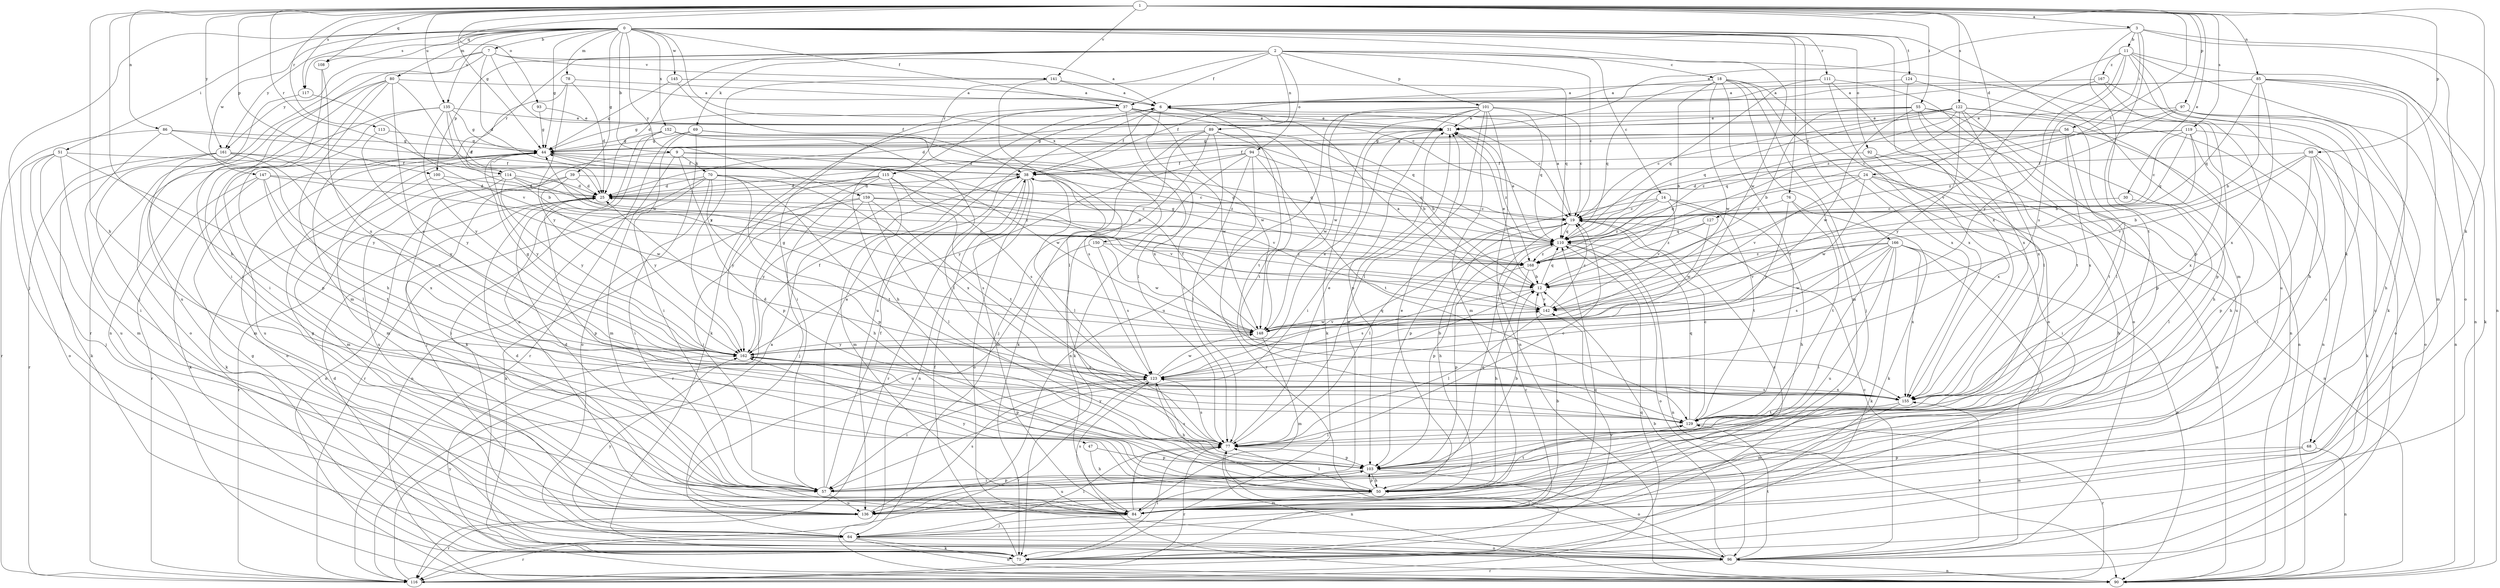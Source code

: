 strict digraph  {
0;
1;
2;
3;
6;
7;
9;
11;
12;
14;
18;
19;
24;
25;
30;
31;
37;
38;
39;
44;
47;
50;
51;
55;
56;
57;
64;
68;
69;
70;
71;
76;
77;
78;
80;
84;
85;
86;
89;
90;
92;
93;
94;
96;
97;
98;
100;
101;
103;
108;
110;
111;
113;
114;
115;
116;
117;
119;
122;
123;
124;
127;
129;
135;
136;
141;
142;
145;
147;
148;
150;
152;
155;
159;
161;
162;
166;
167;
168;
0 -> 7  [label=b];
0 -> 9  [label=b];
0 -> 37  [label=f];
0 -> 39  [label=g];
0 -> 44  [label=g];
0 -> 51  [label=i];
0 -> 64  [label=j];
0 -> 76  [label=l];
0 -> 78  [label=m];
0 -> 80  [label=m];
0 -> 84  [label=m];
0 -> 92  [label=o];
0 -> 108  [label=q];
0 -> 111  [label=r];
0 -> 117  [label=s];
0 -> 124  [label=t];
0 -> 135  [label=u];
0 -> 145  [label=w];
0 -> 147  [label=w];
0 -> 148  [label=w];
0 -> 150  [label=x];
0 -> 152  [label=x];
0 -> 155  [label=x];
0 -> 159  [label=y];
0 -> 161  [label=y];
0 -> 166  [label=z];
1 -> 3  [label=a];
1 -> 24  [label=d];
1 -> 30  [label=e];
1 -> 44  [label=g];
1 -> 47  [label=h];
1 -> 50  [label=h];
1 -> 55  [label=i];
1 -> 68  [label=k];
1 -> 85  [label=n];
1 -> 86  [label=n];
1 -> 93  [label=o];
1 -> 97  [label=p];
1 -> 98  [label=p];
1 -> 100  [label=p];
1 -> 108  [label=q];
1 -> 113  [label=r];
1 -> 114  [label=r];
1 -> 117  [label=s];
1 -> 119  [label=s];
1 -> 122  [label=s];
1 -> 127  [label=t];
1 -> 135  [label=u];
1 -> 141  [label=v];
1 -> 161  [label=y];
2 -> 14  [label=c];
2 -> 18  [label=c];
2 -> 19  [label=c];
2 -> 25  [label=d];
2 -> 37  [label=f];
2 -> 68  [label=k];
2 -> 69  [label=k];
2 -> 89  [label=n];
2 -> 94  [label=o];
2 -> 100  [label=p];
2 -> 101  [label=p];
2 -> 114  [label=r];
2 -> 115  [label=r];
3 -> 11  [label=b];
3 -> 31  [label=e];
3 -> 56  [label=i];
3 -> 90  [label=n];
3 -> 96  [label=o];
3 -> 103  [label=p];
3 -> 129  [label=t];
6 -> 31  [label=e];
6 -> 38  [label=f];
6 -> 77  [label=l];
6 -> 129  [label=t];
6 -> 136  [label=u];
7 -> 6  [label=a];
7 -> 19  [label=c];
7 -> 25  [label=d];
7 -> 57  [label=i];
7 -> 64  [label=j];
7 -> 141  [label=v];
7 -> 161  [label=y];
9 -> 64  [label=j];
9 -> 70  [label=k];
9 -> 84  [label=m];
9 -> 103  [label=p];
9 -> 110  [label=q];
9 -> 148  [label=w];
11 -> 50  [label=h];
11 -> 71  [label=k];
11 -> 90  [label=n];
11 -> 123  [label=s];
11 -> 136  [label=u];
11 -> 162  [label=y];
11 -> 167  [label=z];
11 -> 168  [label=z];
12 -> 31  [label=e];
12 -> 110  [label=q];
12 -> 123  [label=s];
12 -> 142  [label=v];
14 -> 19  [label=c];
14 -> 50  [label=h];
14 -> 103  [label=p];
14 -> 129  [label=t];
14 -> 142  [label=v];
14 -> 168  [label=z];
18 -> 6  [label=a];
18 -> 12  [label=b];
18 -> 64  [label=j];
18 -> 84  [label=m];
18 -> 96  [label=o];
18 -> 110  [label=q];
18 -> 129  [label=t];
18 -> 148  [label=w];
18 -> 155  [label=x];
19 -> 6  [label=a];
19 -> 50  [label=h];
19 -> 77  [label=l];
19 -> 110  [label=q];
24 -> 25  [label=d];
24 -> 50  [label=h];
24 -> 57  [label=i];
24 -> 90  [label=n];
24 -> 110  [label=q];
24 -> 142  [label=v];
24 -> 148  [label=w];
25 -> 19  [label=c];
25 -> 103  [label=p];
25 -> 116  [label=r];
30 -> 19  [label=c];
30 -> 77  [label=l];
31 -> 44  [label=g];
31 -> 57  [label=i];
31 -> 168  [label=z];
37 -> 19  [label=c];
37 -> 31  [label=e];
37 -> 50  [label=h];
37 -> 57  [label=i];
37 -> 71  [label=k];
37 -> 110  [label=q];
37 -> 148  [label=w];
37 -> 155  [label=x];
38 -> 25  [label=d];
38 -> 77  [label=l];
38 -> 84  [label=m];
38 -> 90  [label=n];
38 -> 96  [label=o];
38 -> 116  [label=r];
39 -> 19  [label=c];
39 -> 25  [label=d];
39 -> 90  [label=n];
39 -> 136  [label=u];
39 -> 162  [label=y];
44 -> 38  [label=f];
44 -> 84  [label=m];
44 -> 96  [label=o];
44 -> 136  [label=u];
44 -> 162  [label=y];
44 -> 168  [label=z];
47 -> 50  [label=h];
47 -> 103  [label=p];
50 -> 31  [label=e];
50 -> 77  [label=l];
50 -> 84  [label=m];
50 -> 103  [label=p];
50 -> 129  [label=t];
50 -> 162  [label=y];
51 -> 38  [label=f];
51 -> 64  [label=j];
51 -> 77  [label=l];
51 -> 84  [label=m];
51 -> 96  [label=o];
51 -> 136  [label=u];
55 -> 12  [label=b];
55 -> 25  [label=d];
55 -> 31  [label=e];
55 -> 50  [label=h];
55 -> 90  [label=n];
55 -> 129  [label=t];
55 -> 136  [label=u];
55 -> 148  [label=w];
56 -> 25  [label=d];
56 -> 44  [label=g];
56 -> 50  [label=h];
56 -> 110  [label=q];
56 -> 129  [label=t];
56 -> 155  [label=x];
57 -> 6  [label=a];
57 -> 25  [label=d];
57 -> 38  [label=f];
57 -> 103  [label=p];
57 -> 110  [label=q];
57 -> 136  [label=u];
64 -> 71  [label=k];
64 -> 77  [label=l];
64 -> 90  [label=n];
64 -> 96  [label=o];
64 -> 110  [label=q];
64 -> 116  [label=r];
64 -> 162  [label=y];
68 -> 84  [label=m];
68 -> 90  [label=n];
68 -> 103  [label=p];
69 -> 12  [label=b];
69 -> 44  [label=g];
69 -> 57  [label=i];
69 -> 96  [label=o];
69 -> 116  [label=r];
69 -> 123  [label=s];
70 -> 25  [label=d];
70 -> 50  [label=h];
70 -> 57  [label=i];
70 -> 90  [label=n];
70 -> 103  [label=p];
70 -> 116  [label=r];
70 -> 129  [label=t];
70 -> 142  [label=v];
70 -> 155  [label=x];
71 -> 19  [label=c];
71 -> 25  [label=d];
71 -> 38  [label=f];
71 -> 44  [label=g];
71 -> 77  [label=l];
71 -> 142  [label=v];
76 -> 19  [label=c];
76 -> 71  [label=k];
76 -> 129  [label=t];
76 -> 162  [label=y];
77 -> 19  [label=c];
77 -> 31  [label=e];
77 -> 90  [label=n];
77 -> 103  [label=p];
77 -> 116  [label=r];
77 -> 123  [label=s];
77 -> 162  [label=y];
78 -> 6  [label=a];
78 -> 25  [label=d];
78 -> 84  [label=m];
78 -> 162  [label=y];
80 -> 6  [label=a];
80 -> 50  [label=h];
80 -> 57  [label=i];
80 -> 90  [label=n];
80 -> 116  [label=r];
80 -> 123  [label=s];
80 -> 148  [label=w];
84 -> 12  [label=b];
84 -> 19  [label=c];
84 -> 25  [label=d];
84 -> 31  [label=e];
84 -> 44  [label=g];
84 -> 64  [label=j];
84 -> 77  [label=l];
84 -> 123  [label=s];
85 -> 6  [label=a];
85 -> 12  [label=b];
85 -> 38  [label=f];
85 -> 50  [label=h];
85 -> 71  [label=k];
85 -> 84  [label=m];
85 -> 110  [label=q];
85 -> 155  [label=x];
86 -> 38  [label=f];
86 -> 44  [label=g];
86 -> 57  [label=i];
86 -> 116  [label=r];
86 -> 162  [label=y];
89 -> 44  [label=g];
89 -> 64  [label=j];
89 -> 71  [label=k];
89 -> 77  [label=l];
89 -> 90  [label=n];
89 -> 129  [label=t];
89 -> 148  [label=w];
90 -> 162  [label=y];
92 -> 38  [label=f];
92 -> 90  [label=n];
92 -> 155  [label=x];
93 -> 31  [label=e];
93 -> 44  [label=g];
94 -> 38  [label=f];
94 -> 71  [label=k];
94 -> 77  [label=l];
94 -> 110  [label=q];
94 -> 116  [label=r];
94 -> 129  [label=t];
94 -> 162  [label=y];
96 -> 12  [label=b];
96 -> 19  [label=c];
96 -> 77  [label=l];
96 -> 90  [label=n];
96 -> 116  [label=r];
96 -> 129  [label=t];
96 -> 155  [label=x];
97 -> 19  [label=c];
97 -> 31  [label=e];
97 -> 90  [label=n];
97 -> 96  [label=o];
97 -> 136  [label=u];
97 -> 168  [label=z];
98 -> 12  [label=b];
98 -> 38  [label=f];
98 -> 57  [label=i];
98 -> 71  [label=k];
98 -> 103  [label=p];
98 -> 116  [label=r];
98 -> 142  [label=v];
100 -> 25  [label=d];
100 -> 71  [label=k];
100 -> 148  [label=w];
101 -> 19  [label=c];
101 -> 31  [label=e];
101 -> 71  [label=k];
101 -> 77  [label=l];
101 -> 84  [label=m];
101 -> 90  [label=n];
101 -> 103  [label=p];
101 -> 110  [label=q];
101 -> 136  [label=u];
101 -> 148  [label=w];
103 -> 12  [label=b];
103 -> 50  [label=h];
103 -> 57  [label=i];
103 -> 96  [label=o];
103 -> 123  [label=s];
103 -> 136  [label=u];
108 -> 57  [label=i];
108 -> 155  [label=x];
110 -> 25  [label=d];
110 -> 31  [label=e];
110 -> 44  [label=g];
110 -> 90  [label=n];
110 -> 96  [label=o];
110 -> 103  [label=p];
110 -> 168  [label=z];
111 -> 6  [label=a];
111 -> 77  [label=l];
111 -> 96  [label=o];
111 -> 110  [label=q];
111 -> 155  [label=x];
113 -> 44  [label=g];
113 -> 162  [label=y];
114 -> 12  [label=b];
114 -> 25  [label=d];
114 -> 57  [label=i];
114 -> 84  [label=m];
114 -> 162  [label=y];
114 -> 168  [label=z];
115 -> 25  [label=d];
115 -> 64  [label=j];
115 -> 84  [label=m];
115 -> 116  [label=r];
115 -> 123  [label=s];
115 -> 129  [label=t];
115 -> 162  [label=y];
116 -> 6  [label=a];
116 -> 110  [label=q];
117 -> 136  [label=u];
117 -> 142  [label=v];
119 -> 12  [label=b];
119 -> 19  [label=c];
119 -> 38  [label=f];
119 -> 44  [label=g];
119 -> 96  [label=o];
119 -> 110  [label=q];
119 -> 155  [label=x];
122 -> 19  [label=c];
122 -> 31  [label=e];
122 -> 44  [label=g];
122 -> 77  [label=l];
122 -> 90  [label=n];
122 -> 103  [label=p];
122 -> 110  [label=q];
122 -> 155  [label=x];
122 -> 162  [label=y];
122 -> 168  [label=z];
123 -> 12  [label=b];
123 -> 31  [label=e];
123 -> 50  [label=h];
123 -> 57  [label=i];
123 -> 110  [label=q];
123 -> 116  [label=r];
123 -> 148  [label=w];
123 -> 155  [label=x];
124 -> 6  [label=a];
124 -> 90  [label=n];
124 -> 155  [label=x];
127 -> 110  [label=q];
127 -> 148  [label=w];
127 -> 168  [label=z];
129 -> 19  [label=c];
129 -> 77  [label=l];
129 -> 110  [label=q];
129 -> 116  [label=r];
135 -> 12  [label=b];
135 -> 25  [label=d];
135 -> 31  [label=e];
135 -> 44  [label=g];
135 -> 96  [label=o];
135 -> 103  [label=p];
135 -> 162  [label=y];
136 -> 116  [label=r];
136 -> 123  [label=s];
141 -> 6  [label=a];
141 -> 77  [label=l];
141 -> 110  [label=q];
141 -> 162  [label=y];
142 -> 6  [label=a];
142 -> 19  [label=c];
142 -> 77  [label=l];
142 -> 148  [label=w];
145 -> 6  [label=a];
145 -> 38  [label=f];
145 -> 44  [label=g];
147 -> 25  [label=d];
147 -> 71  [label=k];
147 -> 116  [label=r];
147 -> 129  [label=t];
147 -> 155  [label=x];
147 -> 168  [label=z];
148 -> 38  [label=f];
148 -> 44  [label=g];
148 -> 84  [label=m];
148 -> 142  [label=v];
148 -> 162  [label=y];
150 -> 123  [label=s];
150 -> 136  [label=u];
150 -> 148  [label=w];
150 -> 168  [label=z];
152 -> 12  [label=b];
152 -> 44  [label=g];
152 -> 71  [label=k];
152 -> 77  [label=l];
152 -> 136  [label=u];
152 -> 148  [label=w];
155 -> 25  [label=d];
155 -> 84  [label=m];
155 -> 123  [label=s];
155 -> 129  [label=t];
159 -> 19  [label=c];
159 -> 57  [label=i];
159 -> 71  [label=k];
159 -> 77  [label=l];
159 -> 123  [label=s];
159 -> 142  [label=v];
159 -> 162  [label=y];
161 -> 38  [label=f];
161 -> 71  [label=k];
161 -> 84  [label=m];
161 -> 116  [label=r];
161 -> 123  [label=s];
161 -> 162  [label=y];
162 -> 38  [label=f];
162 -> 44  [label=g];
162 -> 103  [label=p];
162 -> 123  [label=s];
166 -> 57  [label=i];
166 -> 64  [label=j];
166 -> 71  [label=k];
166 -> 90  [label=n];
166 -> 123  [label=s];
166 -> 136  [label=u];
166 -> 142  [label=v];
166 -> 148  [label=w];
166 -> 155  [label=x];
166 -> 168  [label=z];
167 -> 6  [label=a];
167 -> 103  [label=p];
167 -> 136  [label=u];
167 -> 142  [label=v];
168 -> 12  [label=b];
168 -> 44  [label=g];
168 -> 50  [label=h];
168 -> 103  [label=p];
}
